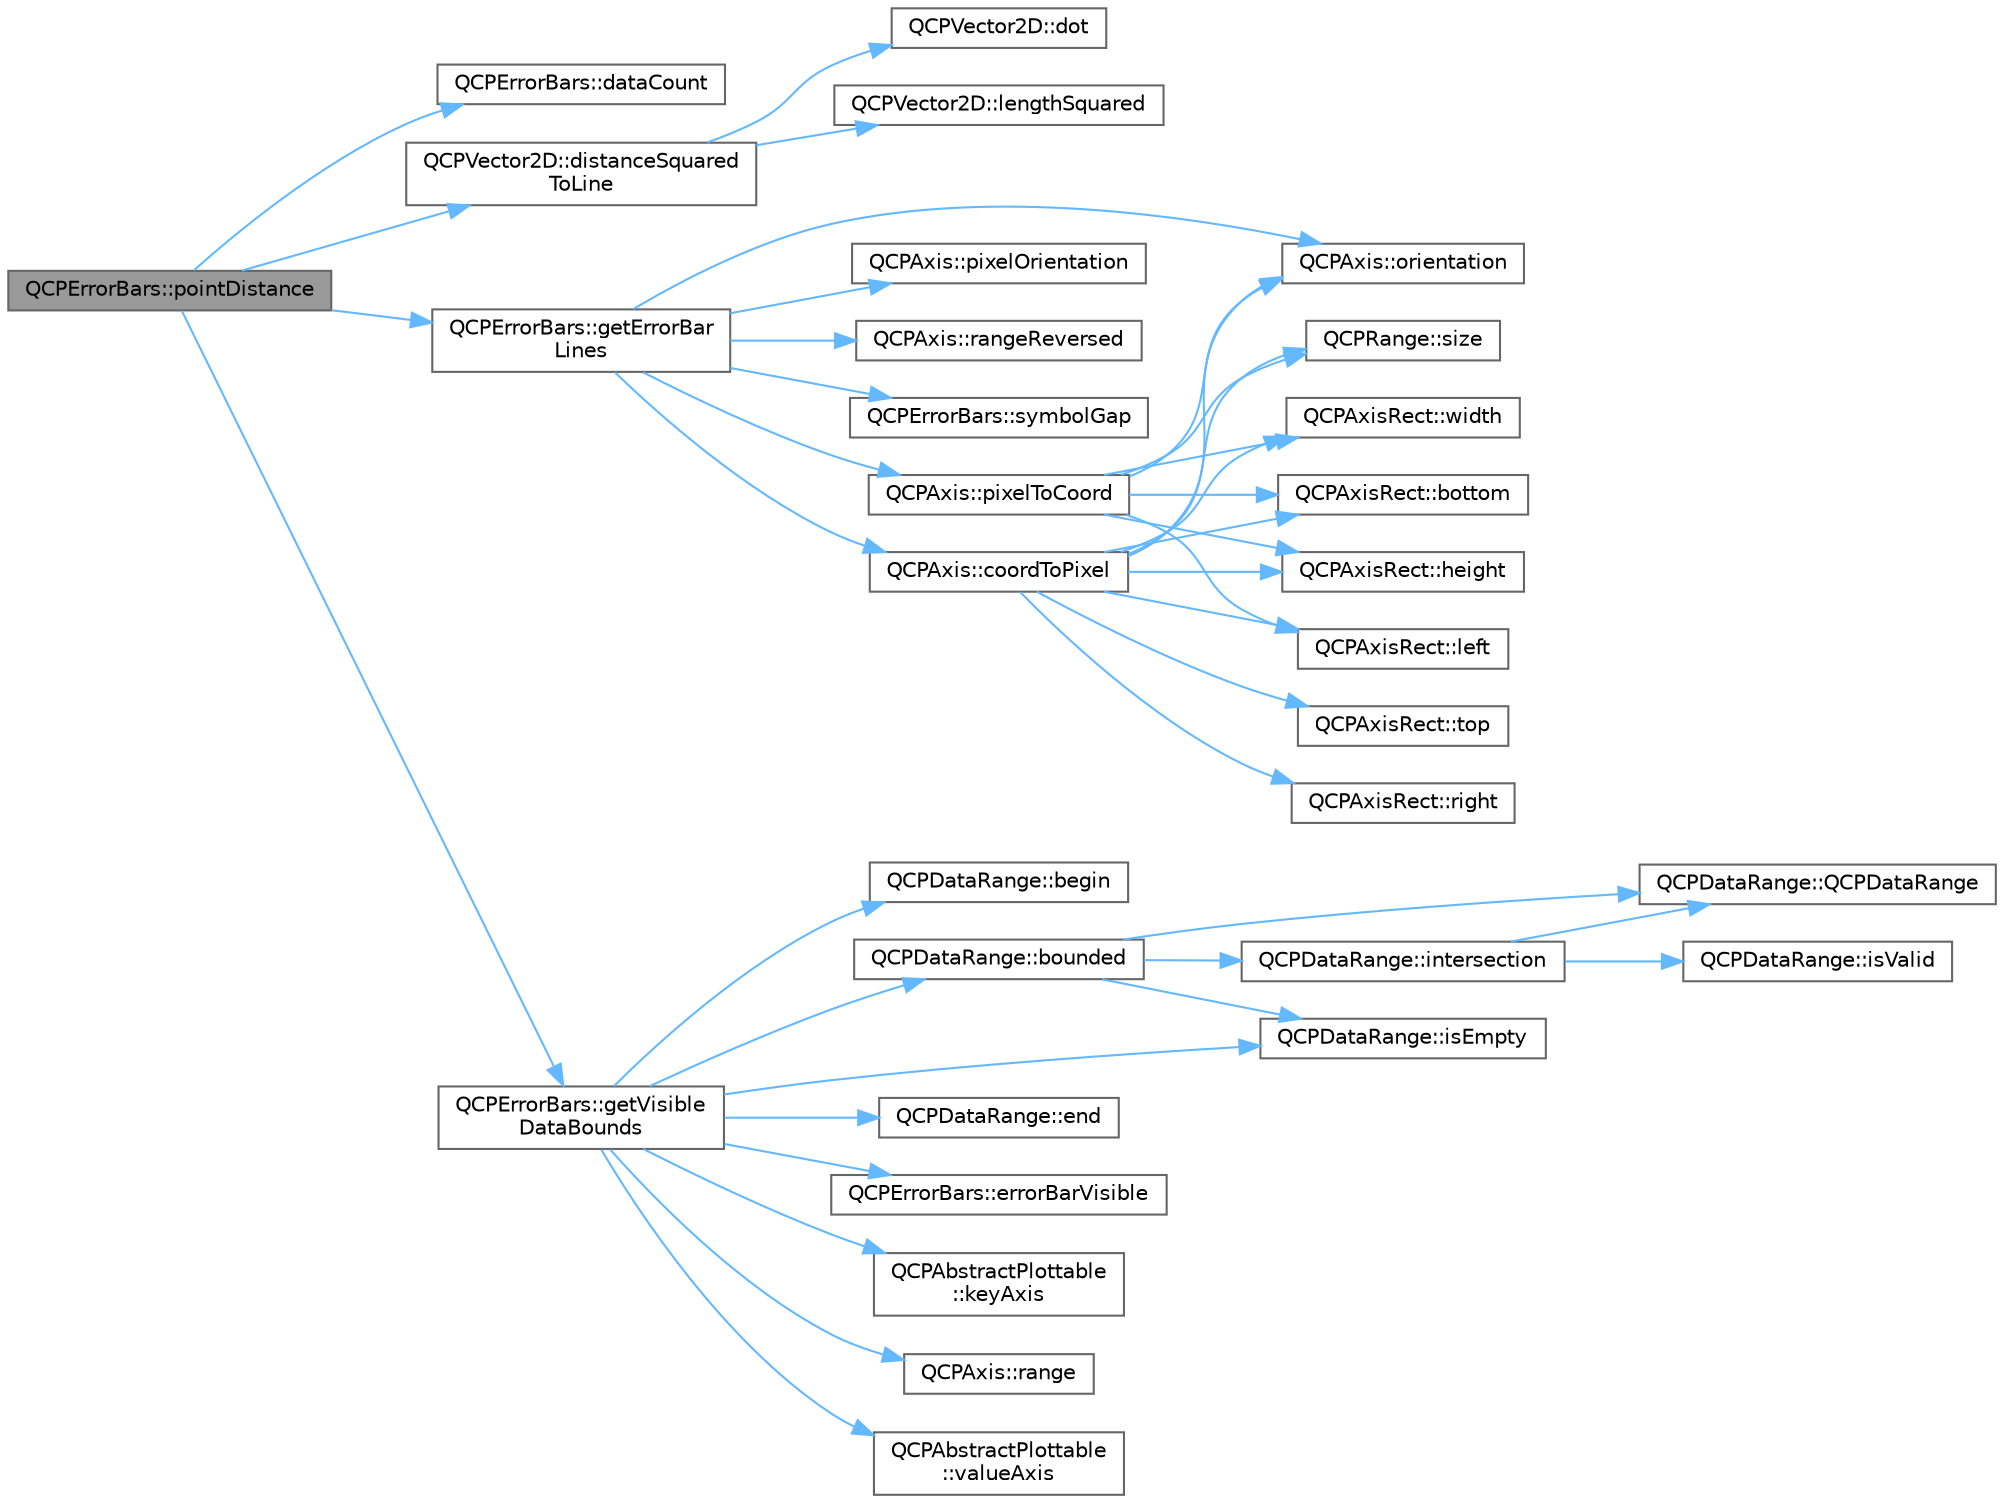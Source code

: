 digraph "QCPErrorBars::pointDistance"
{
 // LATEX_PDF_SIZE
  bgcolor="transparent";
  edge [fontname=Helvetica,fontsize=10,labelfontname=Helvetica,labelfontsize=10];
  node [fontname=Helvetica,fontsize=10,shape=box,height=0.2,width=0.4];
  rankdir="LR";
  Node1 [label="QCPErrorBars::pointDistance",height=0.2,width=0.4,color="gray40", fillcolor="grey60", style="filled", fontcolor="black",tooltip=" "];
  Node1 -> Node2 [color="steelblue1",style="solid"];
  Node2 [label="QCPErrorBars::dataCount",height=0.2,width=0.4,color="grey40", fillcolor="white", style="filled",URL="$class_q_c_p_error_bars.html#a18b797c62f2af000b926e52eb46d97c7",tooltip=" "];
  Node1 -> Node3 [color="steelblue1",style="solid"];
  Node3 [label="QCPVector2D::distanceSquared\lToLine",height=0.2,width=0.4,color="grey40", fillcolor="white", style="filled",URL="$class_q_c_p_vector2_d.html#a14840cd3da80cfee4eb3f8977cab89ab",tooltip=" "];
  Node3 -> Node4 [color="steelblue1",style="solid"];
  Node4 [label="QCPVector2D::dot",height=0.2,width=0.4,color="grey40", fillcolor="white", style="filled",URL="$class_q_c_p_vector2_d.html#a39f8d28db7dbffcca6aa63a1f1f6e176",tooltip=" "];
  Node3 -> Node5 [color="steelblue1",style="solid"];
  Node5 [label="QCPVector2D::lengthSquared",height=0.2,width=0.4,color="grey40", fillcolor="white", style="filled",URL="$class_q_c_p_vector2_d.html#a766585459d84cb149334fda1a498b2e5",tooltip=" "];
  Node1 -> Node6 [color="steelblue1",style="solid"];
  Node6 [label="QCPErrorBars::getErrorBar\lLines",height=0.2,width=0.4,color="grey40", fillcolor="white", style="filled",URL="$class_q_c_p_error_bars.html#abeea5ff0d66732bbfc9b74869d8c552e",tooltip=" "];
  Node6 -> Node7 [color="steelblue1",style="solid"];
  Node7 [label="QCPAxis::coordToPixel",height=0.2,width=0.4,color="grey40", fillcolor="white", style="filled",URL="$class_q_c_p_axis.html#af15d1b3a7f7e9b53d759d3ccff1fe4b4",tooltip=" "];
  Node7 -> Node8 [color="steelblue1",style="solid"];
  Node8 [label="QCPAxisRect::bottom",height=0.2,width=0.4,color="grey40", fillcolor="white", style="filled",URL="$class_q_c_p_axis_rect.html#acefdf1abaa8a8ab681e906cc2be9581e",tooltip=" "];
  Node7 -> Node9 [color="steelblue1",style="solid"];
  Node9 [label="QCPAxisRect::height",height=0.2,width=0.4,color="grey40", fillcolor="white", style="filled",URL="$class_q_c_p_axis_rect.html#acc4377809e79d9a089ab790f39429b0d",tooltip=" "];
  Node7 -> Node10 [color="steelblue1",style="solid"];
  Node10 [label="QCPAxisRect::left",height=0.2,width=0.4,color="grey40", fillcolor="white", style="filled",URL="$class_q_c_p_axis_rect.html#afb4a3de02046b20b9310bdb8fca781c3",tooltip=" "];
  Node7 -> Node11 [color="steelblue1",style="solid"];
  Node11 [label="QCPAxis::orientation",height=0.2,width=0.4,color="grey40", fillcolor="white", style="filled",URL="$class_q_c_p_axis.html#ab988ef4538e2655bb77bd138189cd42e",tooltip=" "];
  Node7 -> Node12 [color="steelblue1",style="solid"];
  Node12 [label="QCPAxisRect::right",height=0.2,width=0.4,color="grey40", fillcolor="white", style="filled",URL="$class_q_c_p_axis_rect.html#a3f819d4a1b2193723d1fdafc573eea10",tooltip=" "];
  Node7 -> Node13 [color="steelblue1",style="solid"];
  Node13 [label="QCPRange::size",height=0.2,width=0.4,color="grey40", fillcolor="white", style="filled",URL="$class_q_c_p_range.html#a62326e7cc4316b96df6a60813230e63f",tooltip=" "];
  Node7 -> Node14 [color="steelblue1",style="solid"];
  Node14 [label="QCPAxisRect::top",height=0.2,width=0.4,color="grey40", fillcolor="white", style="filled",URL="$class_q_c_p_axis_rect.html#a45dbad181cbb9f09d068dbb76c817c95",tooltip=" "];
  Node7 -> Node15 [color="steelblue1",style="solid"];
  Node15 [label="QCPAxisRect::width",height=0.2,width=0.4,color="grey40", fillcolor="white", style="filled",URL="$class_q_c_p_axis_rect.html#a204645398a4f9d0b0189385c7c2cfb91",tooltip=" "];
  Node6 -> Node11 [color="steelblue1",style="solid"];
  Node6 -> Node16 [color="steelblue1",style="solid"];
  Node16 [label="QCPAxis::pixelOrientation",height=0.2,width=0.4,color="grey40", fillcolor="white", style="filled",URL="$class_q_c_p_axis.html#a45c45bed7e5666683b8d56afa66fa51f",tooltip=" "];
  Node6 -> Node17 [color="steelblue1",style="solid"];
  Node17 [label="QCPAxis::pixelToCoord",height=0.2,width=0.4,color="grey40", fillcolor="white", style="filled",URL="$class_q_c_p_axis.html#a536ef8f624cac59b6b6fdcb495723c57",tooltip=" "];
  Node17 -> Node8 [color="steelblue1",style="solid"];
  Node17 -> Node9 [color="steelblue1",style="solid"];
  Node17 -> Node10 [color="steelblue1",style="solid"];
  Node17 -> Node11 [color="steelblue1",style="solid"];
  Node17 -> Node13 [color="steelblue1",style="solid"];
  Node17 -> Node15 [color="steelblue1",style="solid"];
  Node6 -> Node18 [color="steelblue1",style="solid"];
  Node18 [label="QCPAxis::rangeReversed",height=0.2,width=0.4,color="grey40", fillcolor="white", style="filled",URL="$class_q_c_p_axis.html#ab9866dd1a78f1920f491ec12a794bec2",tooltip=" "];
  Node6 -> Node19 [color="steelblue1",style="solid"];
  Node19 [label="QCPErrorBars::symbolGap",height=0.2,width=0.4,color="grey40", fillcolor="white", style="filled",URL="$class_q_c_p_error_bars.html#a2c969749fa0db565a42b80db9da5f388",tooltip=" "];
  Node1 -> Node20 [color="steelblue1",style="solid"];
  Node20 [label="QCPErrorBars::getVisible\lDataBounds",height=0.2,width=0.4,color="grey40", fillcolor="white", style="filled",URL="$class_q_c_p_error_bars.html#aac9ffa98815035d300b2e9a67495ba4c",tooltip=" "];
  Node20 -> Node21 [color="steelblue1",style="solid"];
  Node21 [label="QCPDataRange::begin",height=0.2,width=0.4,color="grey40", fillcolor="white", style="filled",URL="$class_q_c_p_data_range.html#ae76d7eba9defdfafcd0fc41096793129",tooltip=" "];
  Node20 -> Node22 [color="steelblue1",style="solid"];
  Node22 [label="QCPDataRange::bounded",height=0.2,width=0.4,color="grey40", fillcolor="white", style="filled",URL="$class_q_c_p_data_range.html#a93529421d12fdd3a8bdb2b8061936352",tooltip=" "];
  Node22 -> Node23 [color="steelblue1",style="solid"];
  Node23 [label="QCPDataRange::intersection",height=0.2,width=0.4,color="grey40", fillcolor="white", style="filled",URL="$class_q_c_p_data_range.html#a84e1e03129dd52528efb4bac18d30183",tooltip=" "];
  Node23 -> Node24 [color="steelblue1",style="solid"];
  Node24 [label="QCPDataRange::isValid",height=0.2,width=0.4,color="grey40", fillcolor="white", style="filled",URL="$class_q_c_p_data_range.html#aae53a37472212dca0a7939963e20dba0",tooltip=" "];
  Node23 -> Node25 [color="steelblue1",style="solid"];
  Node25 [label="QCPDataRange::QCPDataRange",height=0.2,width=0.4,color="grey40", fillcolor="white", style="filled",URL="$class_q_c_p_data_range.html#a49e72fd9bace1da9d875136dcc04c986",tooltip=" "];
  Node22 -> Node26 [color="steelblue1",style="solid"];
  Node26 [label="QCPDataRange::isEmpty",height=0.2,width=0.4,color="grey40", fillcolor="white", style="filled",URL="$class_q_c_p_data_range.html#ac32e53fc05d6cd2eac96b96a7265d3b8",tooltip=" "];
  Node22 -> Node25 [color="steelblue1",style="solid"];
  Node20 -> Node27 [color="steelblue1",style="solid"];
  Node27 [label="QCPDataRange::end",height=0.2,width=0.4,color="grey40", fillcolor="white", style="filled",URL="$class_q_c_p_data_range.html#aee1b20fb045929c3753ee2ce14af7630",tooltip=" "];
  Node20 -> Node28 [color="steelblue1",style="solid"];
  Node28 [label="QCPErrorBars::errorBarVisible",height=0.2,width=0.4,color="grey40", fillcolor="white", style="filled",URL="$class_q_c_p_error_bars.html#a5ad9abccb1be3df25485ad7dc21b3b89",tooltip=" "];
  Node20 -> Node26 [color="steelblue1",style="solid"];
  Node20 -> Node29 [color="steelblue1",style="solid"];
  Node29 [label="QCPAbstractPlottable\l::keyAxis",height=0.2,width=0.4,color="grey40", fillcolor="white", style="filled",URL="$class_q_c_p_abstract_plottable.html#aa6f25b97ee99988fe352f17cb9ed962b",tooltip=" "];
  Node20 -> Node30 [color="steelblue1",style="solid"];
  Node30 [label="QCPAxis::range",height=0.2,width=0.4,color="grey40", fillcolor="white", style="filled",URL="$class_q_c_p_axis.html#ac4058855a81f1a883cf2e754f6a6acb1",tooltip=" "];
  Node20 -> Node31 [color="steelblue1",style="solid"];
  Node31 [label="QCPAbstractPlottable\l::valueAxis",height=0.2,width=0.4,color="grey40", fillcolor="white", style="filled",URL="$class_q_c_p_abstract_plottable.html#a842b3831660d3e33b73863fd133889dd",tooltip=" "];
}
